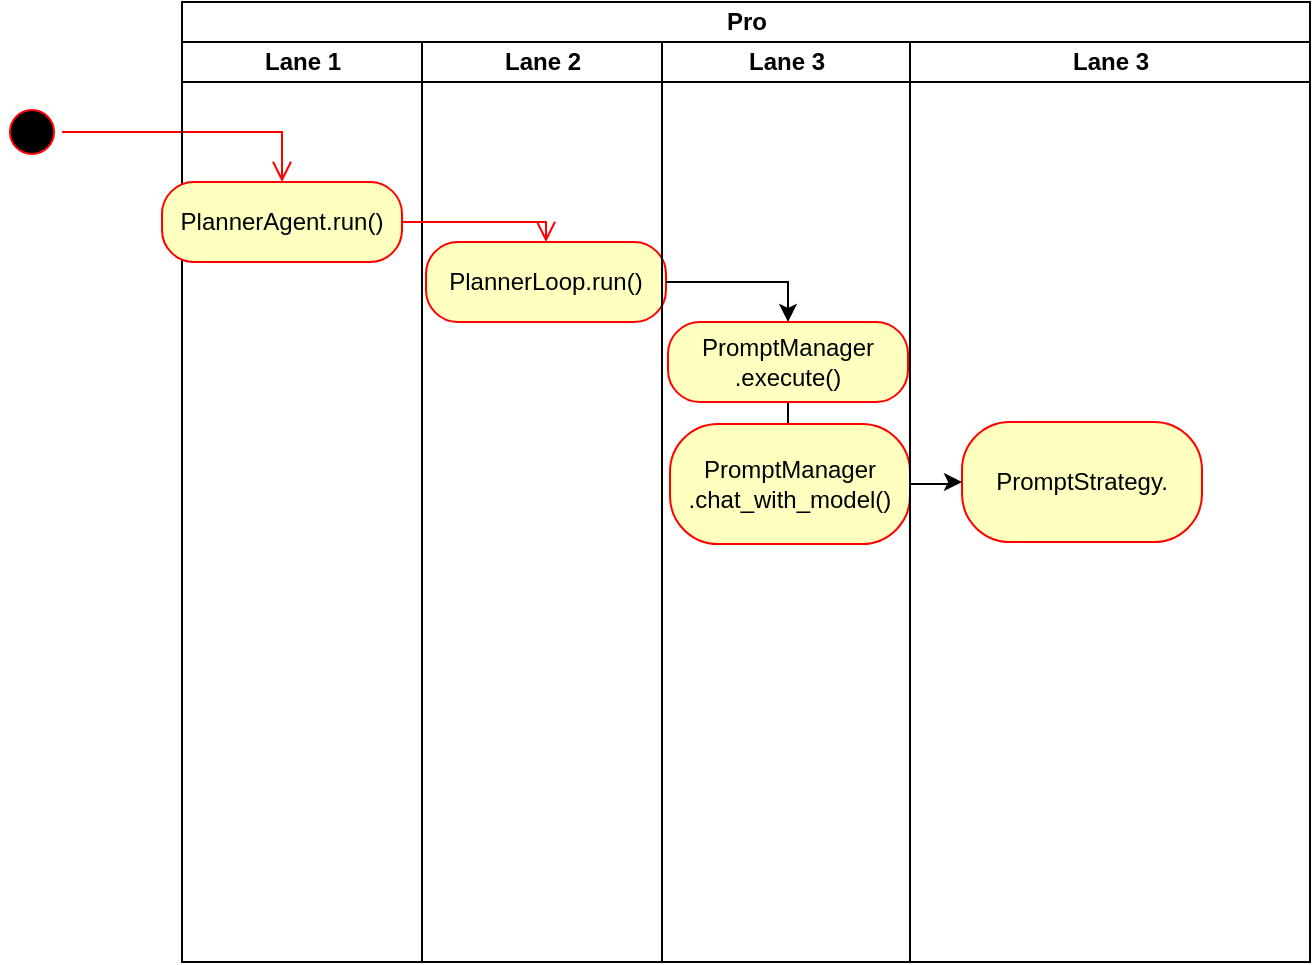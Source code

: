 <mxfile version="22.0.4" type="github">
  <diagram name="Page-1" id="kvVddJow024RuchNI2nA">
    <mxGraphModel dx="794" dy="547" grid="1" gridSize="10" guides="1" tooltips="1" connect="1" arrows="1" fold="1" page="1" pageScale="1" pageWidth="827" pageHeight="1169" math="0" shadow="0">
      <root>
        <mxCell id="0" />
        <mxCell id="1" parent="0" />
        <mxCell id="TOSoZfk68G_ceMJ3JVFy-2" value="" style="ellipse;html=1;shape=startState;fillColor=#000000;strokeColor=#ff0000;" vertex="1" parent="1">
          <mxGeometry x="20" y="70" width="30" height="30" as="geometry" />
        </mxCell>
        <mxCell id="TOSoZfk68G_ceMJ3JVFy-3" value="" style="edgeStyle=orthogonalEdgeStyle;html=1;verticalAlign=bottom;endArrow=open;endSize=8;strokeColor=#ff0000;rounded=0;" edge="1" source="TOSoZfk68G_ceMJ3JVFy-2" parent="1" target="TOSoZfk68G_ceMJ3JVFy-4">
          <mxGeometry relative="1" as="geometry">
            <mxPoint x="35" y="110" as="targetPoint" />
          </mxGeometry>
        </mxCell>
        <mxCell id="TOSoZfk68G_ceMJ3JVFy-6" value="Pro" style="swimlane;childLayout=stackLayout;resizeParent=1;resizeParentMax=0;startSize=20;html=1;" vertex="1" parent="1">
          <mxGeometry x="110.0" y="20" width="564.0" height="480" as="geometry" />
        </mxCell>
        <mxCell id="TOSoZfk68G_ceMJ3JVFy-7" value="Lane 1" style="swimlane;startSize=20;html=1;" vertex="1" parent="TOSoZfk68G_ceMJ3JVFy-6">
          <mxGeometry y="20" width="120" height="460" as="geometry" />
        </mxCell>
        <mxCell id="TOSoZfk68G_ceMJ3JVFy-4" value="PlannerAgent.run()" style="rounded=1;whiteSpace=wrap;html=1;arcSize=40;fontColor=#000000;fillColor=#ffffc0;strokeColor=#ff0000;" vertex="1" parent="TOSoZfk68G_ceMJ3JVFy-7">
          <mxGeometry x="-10.0" y="70" width="120" height="40" as="geometry" />
        </mxCell>
        <mxCell id="TOSoZfk68G_ceMJ3JVFy-8" value="Lane 2" style="swimlane;startSize=20;html=1;" vertex="1" parent="TOSoZfk68G_ceMJ3JVFy-6">
          <mxGeometry x="120" y="20" width="120" height="460" as="geometry" />
        </mxCell>
        <mxCell id="TOSoZfk68G_ceMJ3JVFy-10" value="PlannerLoop.run()" style="rounded=1;whiteSpace=wrap;html=1;arcSize=40;fontColor=#000000;fillColor=#ffffc0;strokeColor=#ff0000;" vertex="1" parent="TOSoZfk68G_ceMJ3JVFy-8">
          <mxGeometry x="2.0" y="100" width="120" height="40" as="geometry" />
        </mxCell>
        <mxCell id="TOSoZfk68G_ceMJ3JVFy-9" value="Lane 3" style="swimlane;startSize=20;html=1;" vertex="1" parent="TOSoZfk68G_ceMJ3JVFy-6">
          <mxGeometry x="240" y="20" width="124.0" height="460" as="geometry" />
        </mxCell>
        <mxCell id="TOSoZfk68G_ceMJ3JVFy-17" value="" style="edgeStyle=orthogonalEdgeStyle;rounded=0;orthogonalLoop=1;jettySize=auto;html=1;" edge="1" parent="TOSoZfk68G_ceMJ3JVFy-9" source="TOSoZfk68G_ceMJ3JVFy-11" target="TOSoZfk68G_ceMJ3JVFy-16">
          <mxGeometry relative="1" as="geometry" />
        </mxCell>
        <mxCell id="TOSoZfk68G_ceMJ3JVFy-11" value="PromptManager .execute()" style="rounded=1;whiteSpace=wrap;html=1;arcSize=40;fontColor=#000000;fillColor=#ffffc0;strokeColor=#ff0000;" vertex="1" parent="TOSoZfk68G_ceMJ3JVFy-9">
          <mxGeometry x="3.0" y="140" width="120" height="40" as="geometry" />
        </mxCell>
        <mxCell id="TOSoZfk68G_ceMJ3JVFy-16" value="PromptManager .chat_with_model()" style="whiteSpace=wrap;html=1;fillColor=#ffffc0;strokeColor=#ff0000;fontColor=#000000;rounded=1;arcSize=40;" vertex="1" parent="TOSoZfk68G_ceMJ3JVFy-9">
          <mxGeometry x="4.0" y="191" width="120" height="60" as="geometry" />
        </mxCell>
        <mxCell id="TOSoZfk68G_ceMJ3JVFy-18" value="Lane 3" style="swimlane;startSize=20;html=1;" vertex="1" parent="TOSoZfk68G_ceMJ3JVFy-6">
          <mxGeometry x="364.0" y="20" width="200" height="460" as="geometry" />
        </mxCell>
        <mxCell id="TOSoZfk68G_ceMJ3JVFy-23" value="PromptStrategy." style="whiteSpace=wrap;html=1;fillColor=#ffffc0;strokeColor=#ff0000;fontColor=#000000;rounded=1;arcSize=40;" vertex="1" parent="TOSoZfk68G_ceMJ3JVFy-18">
          <mxGeometry x="26" y="190" width="120" height="60" as="geometry" />
        </mxCell>
        <mxCell id="TOSoZfk68G_ceMJ3JVFy-5" value="" style="edgeStyle=orthogonalEdgeStyle;html=1;verticalAlign=bottom;endArrow=open;endSize=8;strokeColor=#ff0000;rounded=0;entryX=0.5;entryY=0;entryDx=0;entryDy=0;" edge="1" source="TOSoZfk68G_ceMJ3JVFy-4" parent="TOSoZfk68G_ceMJ3JVFy-6" target="TOSoZfk68G_ceMJ3JVFy-10">
          <mxGeometry relative="1" as="geometry">
            <mxPoint x="170.0" y="110" as="targetPoint" />
          </mxGeometry>
        </mxCell>
        <mxCell id="TOSoZfk68G_ceMJ3JVFy-15" value="" style="edgeStyle=orthogonalEdgeStyle;rounded=0;orthogonalLoop=1;jettySize=auto;html=1;entryX=0.5;entryY=0;entryDx=0;entryDy=0;" edge="1" parent="TOSoZfk68G_ceMJ3JVFy-6" source="TOSoZfk68G_ceMJ3JVFy-10" target="TOSoZfk68G_ceMJ3JVFy-11">
          <mxGeometry relative="1" as="geometry" />
        </mxCell>
        <mxCell id="TOSoZfk68G_ceMJ3JVFy-24" value="" style="edgeStyle=orthogonalEdgeStyle;rounded=0;orthogonalLoop=1;jettySize=auto;html=1;" edge="1" parent="TOSoZfk68G_ceMJ3JVFy-6" source="TOSoZfk68G_ceMJ3JVFy-16" target="TOSoZfk68G_ceMJ3JVFy-23">
          <mxGeometry relative="1" as="geometry" />
        </mxCell>
      </root>
    </mxGraphModel>
  </diagram>
</mxfile>
